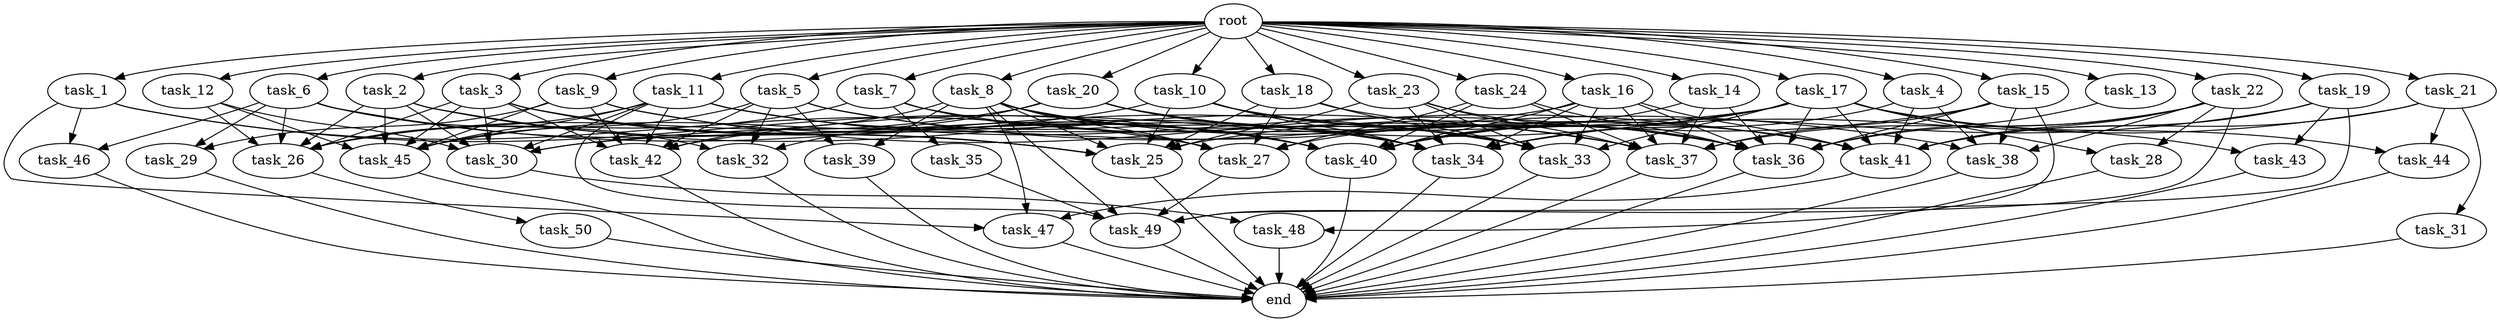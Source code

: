 digraph G {
  root [size="0.000000e+00"];
  task_1 [size="6.888569e+10"];
  task_2 [size="2.100639e+10"];
  task_3 [size="1.381585e+10"];
  task_4 [size="9.150045e+09"];
  task_5 [size="6.494387e+10"];
  task_6 [size="1.549203e+10"];
  task_7 [size="1.235598e+10"];
  task_8 [size="8.216369e+10"];
  task_9 [size="2.579087e+10"];
  task_10 [size="6.370238e+10"];
  task_11 [size="1.136313e+10"];
  task_12 [size="8.359837e+10"];
  task_13 [size="9.009894e+10"];
  task_14 [size="6.401137e+10"];
  task_15 [size="2.786519e+09"];
  task_16 [size="1.167914e+09"];
  task_17 [size="1.025505e+10"];
  task_18 [size="7.370317e+10"];
  task_19 [size="6.496503e+10"];
  task_20 [size="2.039824e+10"];
  task_21 [size="7.840810e+10"];
  task_22 [size="3.605448e+10"];
  task_23 [size="1.286819e+10"];
  task_24 [size="7.547984e+09"];
  task_25 [size="6.749293e+10"];
  task_26 [size="2.648519e+10"];
  task_27 [size="6.467643e+10"];
  task_28 [size="4.238892e+10"];
  task_29 [size="9.274621e+10"];
  task_30 [size="6.540204e+10"];
  task_31 [size="9.462370e+10"];
  task_32 [size="7.482880e+10"];
  task_33 [size="3.656008e+10"];
  task_34 [size="2.002463e+10"];
  task_35 [size="2.655876e+10"];
  task_36 [size="1.361756e+10"];
  task_37 [size="7.749773e+10"];
  task_38 [size="1.200071e+10"];
  task_39 [size="8.325360e+10"];
  task_40 [size="1.087569e+10"];
  task_41 [size="6.854509e+10"];
  task_42 [size="6.681087e+10"];
  task_43 [size="6.212117e+10"];
  task_44 [size="7.154512e+10"];
  task_45 [size="3.111519e+10"];
  task_46 [size="7.345848e+10"];
  task_47 [size="4.131458e+10"];
  task_48 [size="7.018063e+10"];
  task_49 [size="5.339850e+10"];
  task_50 [size="8.510334e+10"];
  end [size="0.000000e+00"];

  root -> task_1 [size="1.000000e-12"];
  root -> task_2 [size="1.000000e-12"];
  root -> task_3 [size="1.000000e-12"];
  root -> task_4 [size="1.000000e-12"];
  root -> task_5 [size="1.000000e-12"];
  root -> task_6 [size="1.000000e-12"];
  root -> task_7 [size="1.000000e-12"];
  root -> task_8 [size="1.000000e-12"];
  root -> task_9 [size="1.000000e-12"];
  root -> task_10 [size="1.000000e-12"];
  root -> task_11 [size="1.000000e-12"];
  root -> task_12 [size="1.000000e-12"];
  root -> task_13 [size="1.000000e-12"];
  root -> task_14 [size="1.000000e-12"];
  root -> task_15 [size="1.000000e-12"];
  root -> task_16 [size="1.000000e-12"];
  root -> task_17 [size="1.000000e-12"];
  root -> task_18 [size="1.000000e-12"];
  root -> task_19 [size="1.000000e-12"];
  root -> task_20 [size="1.000000e-12"];
  root -> task_21 [size="1.000000e-12"];
  root -> task_22 [size="1.000000e-12"];
  root -> task_23 [size="1.000000e-12"];
  root -> task_24 [size="1.000000e-12"];
  task_1 -> task_27 [size="1.077941e+08"];
  task_1 -> task_40 [size="1.087569e+07"];
  task_1 -> task_46 [size="3.672924e+08"];
  task_1 -> task_47 [size="1.377153e+08"];
  task_2 -> task_25 [size="8.436616e+07"];
  task_2 -> task_26 [size="3.783598e+07"];
  task_2 -> task_30 [size="1.090034e+08"];
  task_2 -> task_37 [size="8.610859e+07"];
  task_2 -> task_45 [size="4.445027e+07"];
  task_3 -> task_25 [size="8.436616e+07"];
  task_3 -> task_26 [size="3.783598e+07"];
  task_3 -> task_30 [size="1.090034e+08"];
  task_3 -> task_34 [size="2.224959e+07"];
  task_3 -> task_40 [size="1.087569e+07"];
  task_3 -> task_42 [size="1.113514e+08"];
  task_3 -> task_45 [size="4.445027e+07"];
  task_4 -> task_34 [size="2.224959e+07"];
  task_4 -> task_38 [size="3.000178e+07"];
  task_4 -> task_41 [size="6.854509e+07"];
  task_5 -> task_32 [size="2.494293e+08"];
  task_5 -> task_34 [size="2.224959e+07"];
  task_5 -> task_38 [size="3.000178e+07"];
  task_5 -> task_39 [size="4.162680e+08"];
  task_5 -> task_42 [size="1.113514e+08"];
  task_5 -> task_45 [size="4.445027e+07"];
  task_6 -> task_25 [size="8.436616e+07"];
  task_6 -> task_26 [size="3.783598e+07"];
  task_6 -> task_29 [size="4.637311e+08"];
  task_6 -> task_32 [size="2.494293e+08"];
  task_6 -> task_33 [size="5.222869e+07"];
  task_6 -> task_46 [size="3.672924e+08"];
  task_7 -> task_26 [size="3.783598e+07"];
  task_7 -> task_27 [size="1.077941e+08"];
  task_7 -> task_35 [size="2.655876e+08"];
  task_7 -> task_37 [size="8.610859e+07"];
  task_8 -> task_25 [size="8.436616e+07"];
  task_8 -> task_27 [size="1.077941e+08"];
  task_8 -> task_33 [size="5.222869e+07"];
  task_8 -> task_39 [size="4.162680e+08"];
  task_8 -> task_40 [size="1.087569e+07"];
  task_8 -> task_41 [size="6.854509e+07"];
  task_8 -> task_42 [size="1.113514e+08"];
  task_8 -> task_47 [size="1.377153e+08"];
  task_8 -> task_49 [size="8.899751e+07"];
  task_9 -> task_29 [size="4.637311e+08"];
  task_9 -> task_40 [size="1.087569e+07"];
  task_9 -> task_41 [size="6.854509e+07"];
  task_9 -> task_42 [size="1.113514e+08"];
  task_9 -> task_45 [size="4.445027e+07"];
  task_10 -> task_25 [size="8.436616e+07"];
  task_10 -> task_33 [size="5.222869e+07"];
  task_10 -> task_34 [size="2.224959e+07"];
  task_10 -> task_36 [size="1.361756e+07"];
  task_10 -> task_45 [size="4.445027e+07"];
  task_11 -> task_26 [size="3.783598e+07"];
  task_11 -> task_30 [size="1.090034e+08"];
  task_11 -> task_34 [size="2.224959e+07"];
  task_11 -> task_36 [size="1.361756e+07"];
  task_11 -> task_40 [size="1.087569e+07"];
  task_11 -> task_42 [size="1.113514e+08"];
  task_11 -> task_45 [size="4.445027e+07"];
  task_11 -> task_49 [size="8.899751e+07"];
  task_12 -> task_26 [size="3.783598e+07"];
  task_12 -> task_30 [size="1.090034e+08"];
  task_12 -> task_45 [size="4.445027e+07"];
  task_13 -> task_36 [size="1.361756e+07"];
  task_14 -> task_36 [size="1.361756e+07"];
  task_14 -> task_37 [size="8.610859e+07"];
  task_14 -> task_40 [size="1.087569e+07"];
  task_15 -> task_25 [size="8.436616e+07"];
  task_15 -> task_36 [size="1.361756e+07"];
  task_15 -> task_37 [size="8.610859e+07"];
  task_15 -> task_38 [size="3.000178e+07"];
  task_15 -> task_48 [size="3.509032e+08"];
  task_16 -> task_30 [size="1.090034e+08"];
  task_16 -> task_33 [size="5.222869e+07"];
  task_16 -> task_34 [size="2.224959e+07"];
  task_16 -> task_36 [size="1.361756e+07"];
  task_16 -> task_37 [size="8.610859e+07"];
  task_16 -> task_40 [size="1.087569e+07"];
  task_16 -> task_41 [size="6.854509e+07"];
  task_17 -> task_27 [size="1.077941e+08"];
  task_17 -> task_28 [size="2.119446e+08"];
  task_17 -> task_30 [size="1.090034e+08"];
  task_17 -> task_33 [size="5.222869e+07"];
  task_17 -> task_36 [size="1.361756e+07"];
  task_17 -> task_40 [size="1.087569e+07"];
  task_17 -> task_41 [size="6.854509e+07"];
  task_17 -> task_42 [size="1.113514e+08"];
  task_17 -> task_43 [size="3.106059e+08"];
  task_17 -> task_44 [size="3.577256e+08"];
  task_18 -> task_25 [size="8.436616e+07"];
  task_18 -> task_27 [size="1.077941e+08"];
  task_18 -> task_33 [size="5.222869e+07"];
  task_18 -> task_41 [size="6.854509e+07"];
  task_19 -> task_40 [size="1.087569e+07"];
  task_19 -> task_41 [size="6.854509e+07"];
  task_19 -> task_43 [size="3.106059e+08"];
  task_19 -> task_49 [size="8.899751e+07"];
  task_20 -> task_26 [size="3.783598e+07"];
  task_20 -> task_32 [size="2.494293e+08"];
  task_20 -> task_34 [size="2.224959e+07"];
  task_20 -> task_37 [size="8.610859e+07"];
  task_20 -> task_41 [size="6.854509e+07"];
  task_21 -> task_31 [size="9.462370e+08"];
  task_21 -> task_34 [size="2.224959e+07"];
  task_21 -> task_41 [size="6.854509e+07"];
  task_21 -> task_44 [size="3.577256e+08"];
  task_22 -> task_28 [size="2.119446e+08"];
  task_22 -> task_36 [size="1.361756e+07"];
  task_22 -> task_37 [size="8.610859e+07"];
  task_22 -> task_38 [size="3.000178e+07"];
  task_22 -> task_41 [size="6.854509e+07"];
  task_22 -> task_49 [size="8.899751e+07"];
  task_23 -> task_25 [size="8.436616e+07"];
  task_23 -> task_33 [size="5.222869e+07"];
  task_23 -> task_34 [size="2.224959e+07"];
  task_23 -> task_36 [size="1.361756e+07"];
  task_23 -> task_37 [size="8.610859e+07"];
  task_24 -> task_27 [size="1.077941e+08"];
  task_24 -> task_36 [size="1.361756e+07"];
  task_24 -> task_37 [size="8.610859e+07"];
  task_24 -> task_40 [size="1.087569e+07"];
  task_25 -> end [size="1.000000e-12"];
  task_26 -> task_50 [size="8.510334e+08"];
  task_27 -> task_49 [size="8.899751e+07"];
  task_28 -> end [size="1.000000e-12"];
  task_29 -> end [size="1.000000e-12"];
  task_30 -> task_48 [size="3.509032e+08"];
  task_31 -> end [size="1.000000e-12"];
  task_32 -> end [size="1.000000e-12"];
  task_33 -> end [size="1.000000e-12"];
  task_34 -> end [size="1.000000e-12"];
  task_35 -> task_49 [size="8.899751e+07"];
  task_36 -> end [size="1.000000e-12"];
  task_37 -> end [size="1.000000e-12"];
  task_38 -> end [size="1.000000e-12"];
  task_39 -> end [size="1.000000e-12"];
  task_40 -> end [size="1.000000e-12"];
  task_41 -> task_47 [size="1.377153e+08"];
  task_42 -> end [size="1.000000e-12"];
  task_43 -> end [size="1.000000e-12"];
  task_44 -> end [size="1.000000e-12"];
  task_45 -> end [size="1.000000e-12"];
  task_46 -> end [size="1.000000e-12"];
  task_47 -> end [size="1.000000e-12"];
  task_48 -> end [size="1.000000e-12"];
  task_49 -> end [size="1.000000e-12"];
  task_50 -> end [size="1.000000e-12"];
}
